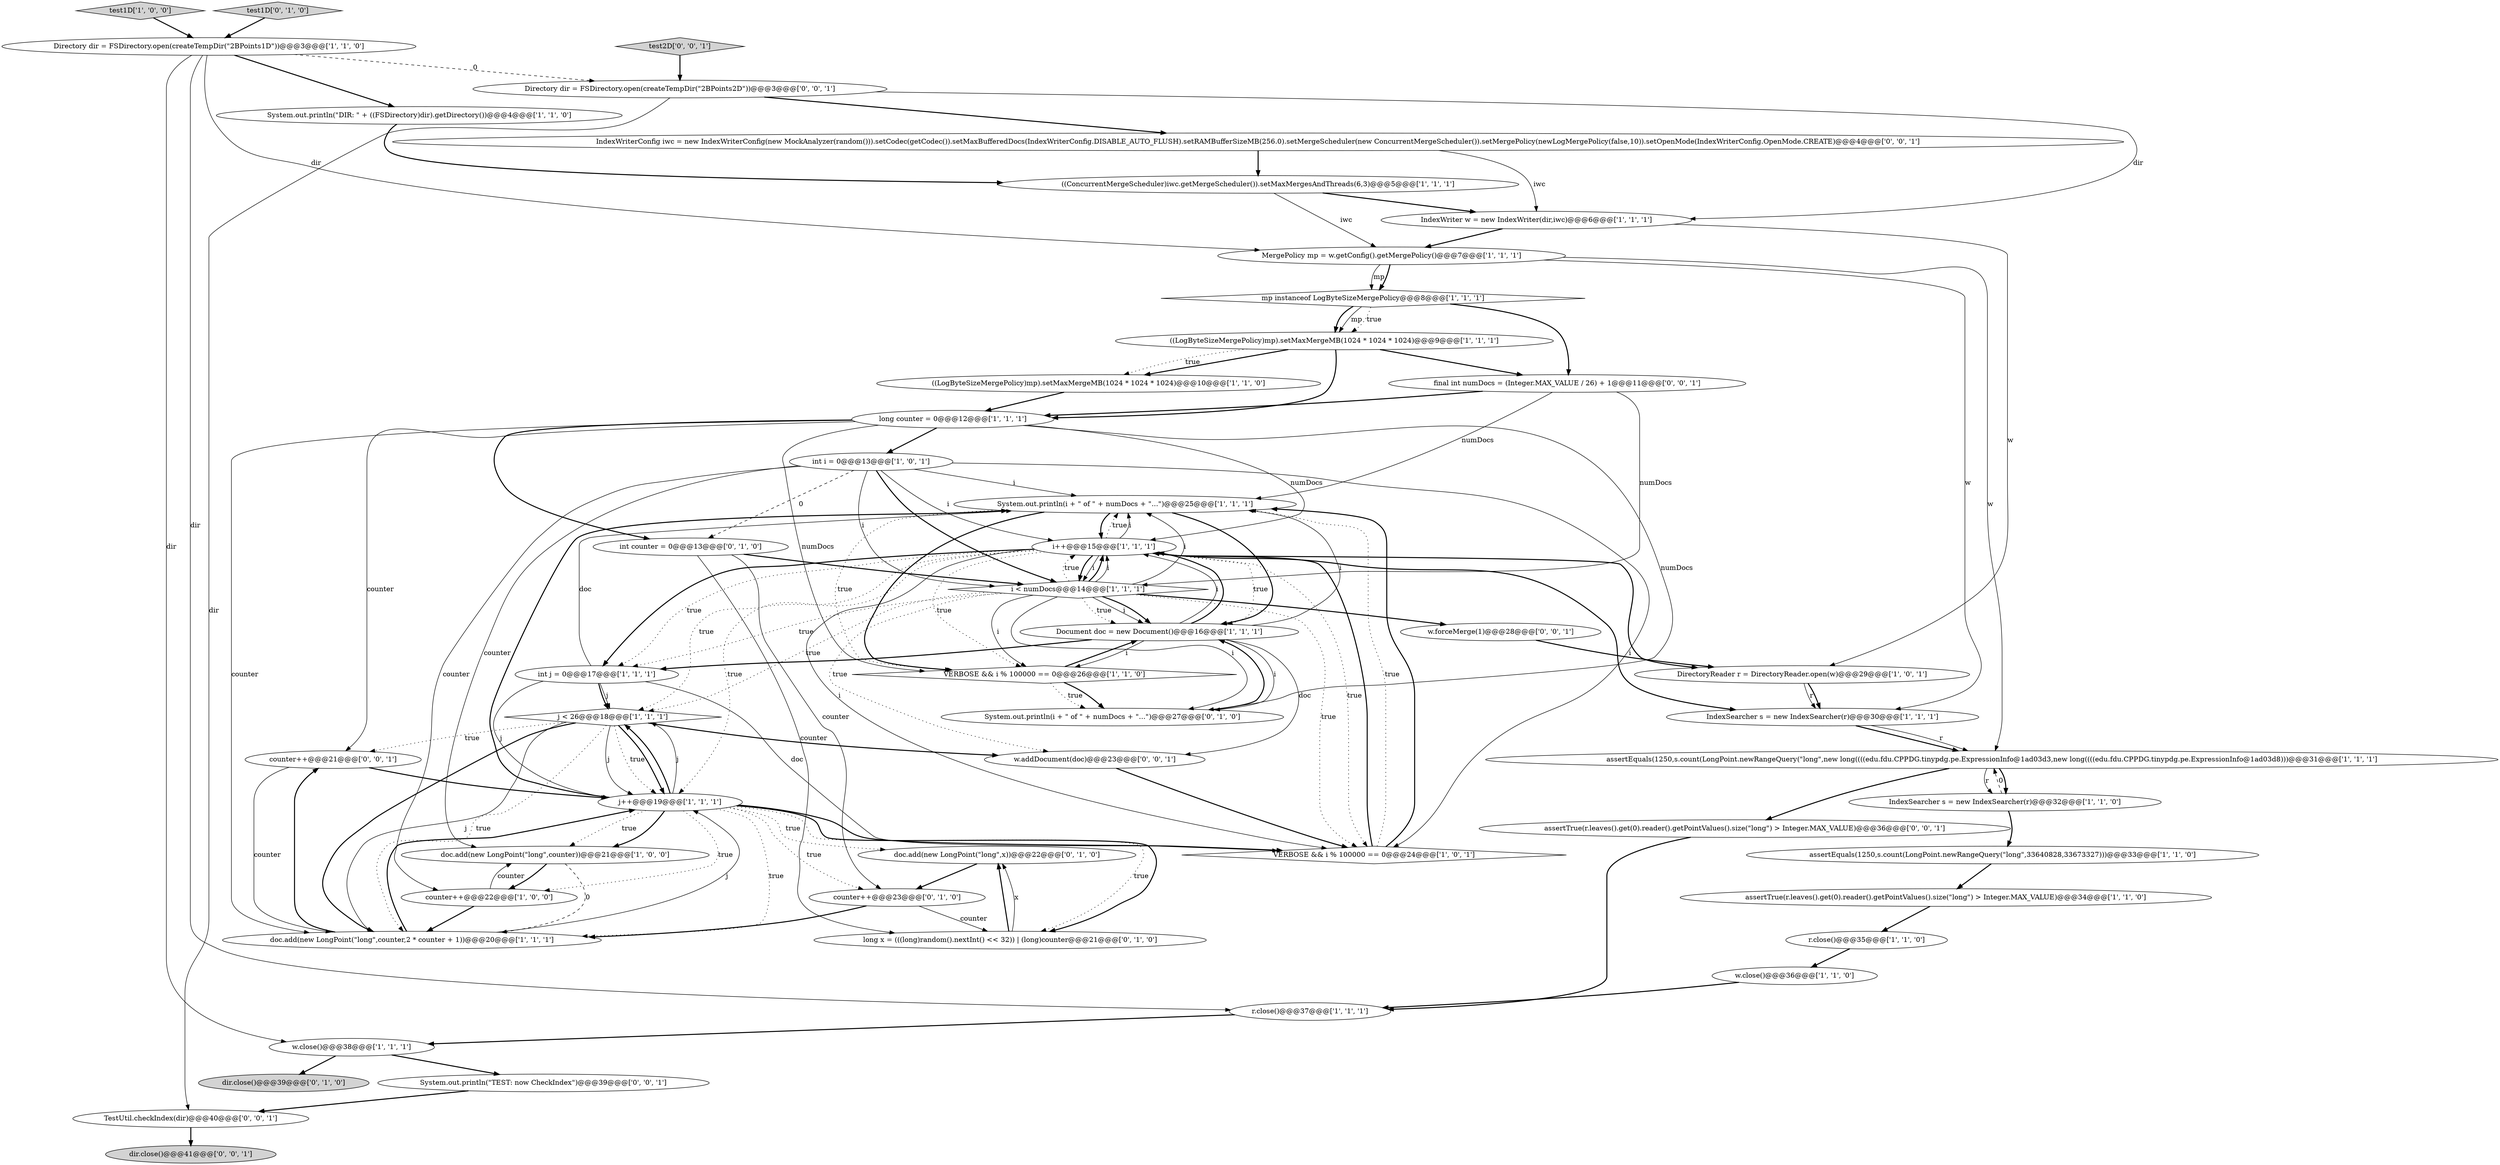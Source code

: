 digraph {
46 [style = filled, label = "System.out.println(\"TEST: now CheckIndex\")@@@39@@@['0', '0', '1']", fillcolor = white, shape = ellipse image = "AAA0AAABBB3BBB"];
44 [style = filled, label = "TestUtil.checkIndex(dir)@@@40@@@['0', '0', '1']", fillcolor = white, shape = ellipse image = "AAA0AAABBB3BBB"];
20 [style = filled, label = "assertEquals(1250,s.count(LongPoint.newRangeQuery(\"long\",new long((((edu.fdu.CPPDG.tinypdg.pe.ExpressionInfo@1ad03d3,new long((((edu.fdu.CPPDG.tinypdg.pe.ExpressionInfo@1ad03d8)))@@@31@@@['1', '1', '1']", fillcolor = white, shape = ellipse image = "AAA0AAABBB1BBB"];
29 [style = filled, label = "doc.add(new LongPoint(\"long\",counter))@@@21@@@['1', '0', '0']", fillcolor = white, shape = ellipse image = "AAA0AAABBB1BBB"];
39 [style = filled, label = "doc.add(new LongPoint(\"long\",x))@@@22@@@['0', '1', '0']", fillcolor = white, shape = ellipse image = "AAA1AAABBB2BBB"];
47 [style = filled, label = "counter++@@@21@@@['0', '0', '1']", fillcolor = white, shape = ellipse image = "AAA0AAABBB3BBB"];
21 [style = filled, label = "i++@@@15@@@['1', '1', '1']", fillcolor = white, shape = ellipse image = "AAA0AAABBB1BBB"];
3 [style = filled, label = "w.close()@@@38@@@['1', '1', '1']", fillcolor = white, shape = ellipse image = "AAA0AAABBB1BBB"];
6 [style = filled, label = "System.out.println(\"DIR: \" + ((FSDirectory)dir).getDirectory())@@@4@@@['1', '1', '0']", fillcolor = white, shape = ellipse image = "AAA0AAABBB1BBB"];
22 [style = filled, label = "Directory dir = FSDirectory.open(createTempDir(\"2BPoints1D\"))@@@3@@@['1', '1', '0']", fillcolor = white, shape = ellipse image = "AAA0AAABBB1BBB"];
8 [style = filled, label = "w.close()@@@36@@@['1', '1', '0']", fillcolor = white, shape = ellipse image = "AAA0AAABBB1BBB"];
40 [style = filled, label = "Directory dir = FSDirectory.open(createTempDir(\"2BPoints2D\"))@@@3@@@['0', '0', '1']", fillcolor = white, shape = ellipse image = "AAA0AAABBB3BBB"];
33 [style = filled, label = "System.out.println(i + \" of \" + numDocs + \"...\")@@@27@@@['0', '1', '0']", fillcolor = white, shape = ellipse image = "AAA0AAABBB2BBB"];
15 [style = filled, label = "mp instanceof LogByteSizeMergePolicy@@@8@@@['1', '1', '1']", fillcolor = white, shape = diamond image = "AAA0AAABBB1BBB"];
41 [style = filled, label = "final int numDocs = (Integer.MAX_VALUE / 26) + 1@@@11@@@['0', '0', '1']", fillcolor = white, shape = ellipse image = "AAA0AAABBB3BBB"];
34 [style = filled, label = "counter++@@@23@@@['0', '1', '0']", fillcolor = white, shape = ellipse image = "AAA0AAABBB2BBB"];
9 [style = filled, label = "Document doc = new Document()@@@16@@@['1', '1', '1']", fillcolor = white, shape = ellipse image = "AAA0AAABBB1BBB"];
49 [style = filled, label = "w.forceMerge(1)@@@28@@@['0', '0', '1']", fillcolor = white, shape = ellipse image = "AAA0AAABBB3BBB"];
24 [style = filled, label = "j < 26@@@18@@@['1', '1', '1']", fillcolor = white, shape = diamond image = "AAA0AAABBB1BBB"];
23 [style = filled, label = "int j = 0@@@17@@@['1', '1', '1']", fillcolor = white, shape = ellipse image = "AAA0AAABBB1BBB"];
32 [style = filled, label = "test1D['1', '0', '0']", fillcolor = lightgray, shape = diamond image = "AAA0AAABBB1BBB"];
36 [style = filled, label = "test1D['0', '1', '0']", fillcolor = lightgray, shape = diamond image = "AAA0AAABBB2BBB"];
17 [style = filled, label = "assertEquals(1250,s.count(LongPoint.newRangeQuery(\"long\",33640828,33673327)))@@@33@@@['1', '1', '0']", fillcolor = white, shape = ellipse image = "AAA0AAABBB1BBB"];
48 [style = filled, label = "dir.close()@@@41@@@['0', '0', '1']", fillcolor = lightgray, shape = ellipse image = "AAA0AAABBB3BBB"];
38 [style = filled, label = "long x = (((long)random().nextInt() << 32)) | (long)counter@@@21@@@['0', '1', '0']", fillcolor = white, shape = ellipse image = "AAA0AAABBB2BBB"];
16 [style = filled, label = "((ConcurrentMergeScheduler)iwc.getMergeScheduler()).setMaxMergesAndThreads(6,3)@@@5@@@['1', '1', '1']", fillcolor = white, shape = ellipse image = "AAA0AAABBB1BBB"];
4 [style = filled, label = "j++@@@19@@@['1', '1', '1']", fillcolor = white, shape = ellipse image = "AAA0AAABBB1BBB"];
27 [style = filled, label = "IndexWriter w = new IndexWriter(dir,iwc)@@@6@@@['1', '1', '1']", fillcolor = white, shape = ellipse image = "AAA0AAABBB1BBB"];
30 [style = filled, label = "System.out.println(i + \" of \" + numDocs + \"...\")@@@25@@@['1', '1', '1']", fillcolor = white, shape = ellipse image = "AAA0AAABBB1BBB"];
43 [style = filled, label = "w.addDocument(doc)@@@23@@@['0', '0', '1']", fillcolor = white, shape = ellipse image = "AAA0AAABBB3BBB"];
19 [style = filled, label = "doc.add(new LongPoint(\"long\",counter,2 * counter + 1))@@@20@@@['1', '1', '1']", fillcolor = white, shape = ellipse image = "AAA0AAABBB1BBB"];
7 [style = filled, label = "IndexSearcher s = new IndexSearcher(r)@@@32@@@['1', '1', '0']", fillcolor = white, shape = ellipse image = "AAA0AAABBB1BBB"];
14 [style = filled, label = "i < numDocs@@@14@@@['1', '1', '1']", fillcolor = white, shape = diamond image = "AAA0AAABBB1BBB"];
1 [style = filled, label = "MergePolicy mp = w.getConfig().getMergePolicy()@@@7@@@['1', '1', '1']", fillcolor = white, shape = ellipse image = "AAA0AAABBB1BBB"];
25 [style = filled, label = "((LogByteSizeMergePolicy)mp).setMaxMergeMB(1024 * 1024 * 1024)@@@10@@@['1', '1', '0']", fillcolor = white, shape = ellipse image = "AAA0AAABBB1BBB"];
10 [style = filled, label = "int i = 0@@@13@@@['1', '0', '1']", fillcolor = white, shape = ellipse image = "AAA0AAABBB1BBB"];
50 [style = filled, label = "assertTrue(r.leaves().get(0).reader().getPointValues().size(\"long\") > Integer.MAX_VALUE)@@@36@@@['0', '0', '1']", fillcolor = white, shape = ellipse image = "AAA0AAABBB3BBB"];
26 [style = filled, label = "counter++@@@22@@@['1', '0', '0']", fillcolor = white, shape = ellipse image = "AAA0AAABBB1BBB"];
28 [style = filled, label = "DirectoryReader r = DirectoryReader.open(w)@@@29@@@['1', '0', '1']", fillcolor = white, shape = ellipse image = "AAA0AAABBB1BBB"];
31 [style = filled, label = "assertTrue(r.leaves().get(0).reader().getPointValues().size(\"long\") > Integer.MAX_VALUE)@@@34@@@['1', '1', '0']", fillcolor = white, shape = ellipse image = "AAA0AAABBB1BBB"];
13 [style = filled, label = "long counter = 0@@@12@@@['1', '1', '1']", fillcolor = white, shape = ellipse image = "AAA0AAABBB1BBB"];
5 [style = filled, label = "((LogByteSizeMergePolicy)mp).setMaxMergeMB(1024 * 1024 * 1024)@@@9@@@['1', '1', '1']", fillcolor = white, shape = ellipse image = "AAA0AAABBB1BBB"];
45 [style = filled, label = "test2D['0', '0', '1']", fillcolor = lightgray, shape = diamond image = "AAA0AAABBB3BBB"];
37 [style = filled, label = "dir.close()@@@39@@@['0', '1', '0']", fillcolor = lightgray, shape = ellipse image = "AAA0AAABBB2BBB"];
18 [style = filled, label = "VERBOSE && i % 100000 == 0@@@26@@@['1', '1', '0']", fillcolor = white, shape = diamond image = "AAA0AAABBB1BBB"];
35 [style = filled, label = "int counter = 0@@@13@@@['0', '1', '0']", fillcolor = white, shape = ellipse image = "AAA1AAABBB2BBB"];
2 [style = filled, label = "r.close()@@@35@@@['1', '1', '0']", fillcolor = white, shape = ellipse image = "AAA0AAABBB1BBB"];
12 [style = filled, label = "IndexSearcher s = new IndexSearcher(r)@@@30@@@['1', '1', '1']", fillcolor = white, shape = ellipse image = "AAA0AAABBB1BBB"];
42 [style = filled, label = "IndexWriterConfig iwc = new IndexWriterConfig(new MockAnalyzer(random())).setCodec(getCodec()).setMaxBufferedDocs(IndexWriterConfig.DISABLE_AUTO_FLUSH).setRAMBufferSizeMB(256.0).setMergeScheduler(new ConcurrentMergeScheduler()).setMergePolicy(newLogMergePolicy(false,10)).setOpenMode(IndexWriterConfig.OpenMode.CREATE)@@@4@@@['0', '0', '1']", fillcolor = white, shape = ellipse image = "AAA0AAABBB3BBB"];
0 [style = filled, label = "VERBOSE && i % 100000 == 0@@@24@@@['1', '0', '1']", fillcolor = white, shape = diamond image = "AAA0AAABBB1BBB"];
11 [style = filled, label = "r.close()@@@37@@@['1', '1', '1']", fillcolor = white, shape = ellipse image = "AAA0AAABBB1BBB"];
14->43 [style = dotted, label="true"];
14->0 [style = dotted, label="true"];
10->29 [style = solid, label="counter"];
20->7 [style = bold, label=""];
24->19 [style = solid, label="j"];
30->21 [style = bold, label=""];
1->15 [style = solid, label="mp"];
10->35 [style = dashed, label="0"];
10->30 [style = solid, label="i"];
46->44 [style = bold, label=""];
44->48 [style = bold, label=""];
24->47 [style = dotted, label="true"];
4->26 [style = dotted, label="true"];
41->13 [style = bold, label=""];
47->19 [style = solid, label="counter"];
34->38 [style = solid, label="counter"];
20->7 [style = solid, label="r"];
5->13 [style = bold, label=""];
14->30 [style = solid, label="i"];
4->24 [style = bold, label=""];
23->0 [style = solid, label="doc"];
35->34 [style = solid, label="counter"];
10->0 [style = solid, label="i"];
4->39 [style = dotted, label="true"];
25->13 [style = bold, label=""];
3->37 [style = bold, label=""];
0->21 [style = bold, label=""];
10->14 [style = solid, label="i"];
42->27 [style = solid, label="iwc"];
33->9 [style = bold, label=""];
49->28 [style = bold, label=""];
35->38 [style = solid, label="counter"];
13->10 [style = bold, label=""];
40->44 [style = solid, label="dir"];
14->23 [style = dotted, label="true"];
24->4 [style = solid, label="j"];
24->4 [style = dotted, label="true"];
47->4 [style = bold, label=""];
38->39 [style = bold, label=""];
21->0 [style = dotted, label="true"];
13->33 [style = solid, label="numDocs"];
22->3 [style = solid, label="dir"];
29->26 [style = bold, label=""];
5->41 [style = bold, label=""];
40->27 [style = solid, label="dir"];
3->46 [style = bold, label=""];
50->11 [style = bold, label=""];
21->18 [style = dotted, label="true"];
14->21 [style = bold, label=""];
4->38 [style = dotted, label="true"];
18->33 [style = dotted, label="true"];
9->21 [style = solid, label="i"];
21->24 [style = dotted, label="true"];
13->47 [style = solid, label="counter"];
28->12 [style = solid, label="r"];
13->35 [style = bold, label=""];
9->33 [style = solid, label="i"];
13->19 [style = solid, label="counter"];
26->19 [style = bold, label=""];
23->4 [style = solid, label="j"];
30->18 [style = dotted, label="true"];
21->0 [style = solid, label="i"];
14->9 [style = solid, label="i"];
13->21 [style = solid, label="numDocs"];
15->41 [style = bold, label=""];
14->49 [style = bold, label=""];
4->19 [style = dotted, label="true"];
15->5 [style = bold, label=""];
12->20 [style = bold, label=""];
1->15 [style = bold, label=""];
23->24 [style = solid, label="j"];
9->43 [style = solid, label="doc"];
10->14 [style = bold, label=""];
14->21 [style = solid, label="i"];
11->3 [style = bold, label=""];
12->20 [style = solid, label="r"];
4->24 [style = solid, label="j"];
21->14 [style = bold, label=""];
14->18 [style = solid, label="i"];
40->42 [style = bold, label=""];
45->40 [style = bold, label=""];
14->33 [style = solid, label="i"];
22->6 [style = bold, label=""];
21->9 [style = dotted, label="true"];
30->18 [style = bold, label=""];
24->4 [style = bold, label=""];
10->21 [style = solid, label="i"];
26->29 [style = solid, label="counter"];
18->33 [style = bold, label=""];
21->23 [style = dotted, label="true"];
14->9 [style = bold, label=""];
15->5 [style = solid, label="mp"];
27->28 [style = solid, label="w"];
2->8 [style = bold, label=""];
6->16 [style = bold, label=""];
19->47 [style = bold, label=""];
21->30 [style = dotted, label="true"];
24->19 [style = dotted, label="true"];
15->5 [style = dotted, label="true"];
18->9 [style = bold, label=""];
10->26 [style = solid, label="counter"];
22->40 [style = dashed, label="0"];
16->27 [style = bold, label=""];
13->18 [style = solid, label="numDocs"];
19->4 [style = bold, label=""];
14->24 [style = dotted, label="true"];
32->22 [style = bold, label=""];
7->17 [style = bold, label=""];
0->30 [style = bold, label=""];
24->19 [style = bold, label=""];
4->29 [style = dotted, label="true"];
43->0 [style = bold, label=""];
9->30 [style = solid, label="i"];
41->30 [style = solid, label="numDocs"];
42->16 [style = bold, label=""];
14->9 [style = dotted, label="true"];
21->14 [style = solid, label="i"];
23->30 [style = solid, label="doc"];
4->38 [style = bold, label=""];
20->50 [style = bold, label=""];
28->12 [style = bold, label=""];
39->34 [style = bold, label=""];
23->24 [style = bold, label=""];
38->39 [style = solid, label="x"];
7->20 [style = dashed, label="0"];
30->9 [style = bold, label=""];
1->20 [style = solid, label="w"];
36->22 [style = bold, label=""];
9->21 [style = bold, label=""];
9->18 [style = solid, label="i"];
0->30 [style = dotted, label="true"];
21->12 [style = bold, label=""];
41->14 [style = solid, label="numDocs"];
8->11 [style = bold, label=""];
14->21 [style = dotted, label="true"];
1->12 [style = solid, label="w"];
4->34 [style = dotted, label="true"];
27->1 [style = bold, label=""];
22->1 [style = solid, label="dir"];
22->11 [style = solid, label="dir"];
5->25 [style = bold, label=""];
21->30 [style = solid, label="i"];
16->1 [style = solid, label="iwc"];
31->2 [style = bold, label=""];
29->19 [style = dashed, label="0"];
24->43 [style = bold, label=""];
9->23 [style = bold, label=""];
19->4 [style = solid, label="j"];
5->25 [style = dotted, label="true"];
4->29 [style = bold, label=""];
21->23 [style = bold, label=""];
34->19 [style = bold, label=""];
4->30 [style = bold, label=""];
21->4 [style = dotted, label="true"];
35->14 [style = bold, label=""];
21->28 [style = bold, label=""];
4->0 [style = bold, label=""];
17->31 [style = bold, label=""];
}
